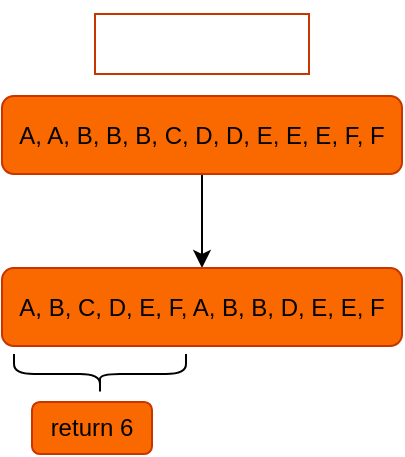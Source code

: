 <mxfile>
    <diagram id="xVxIHw1tB7rNhklh-mjT" name="Page-1">
        <mxGraphModel dx="571" dy="351" grid="1" gridSize="10" guides="1" tooltips="1" connect="1" arrows="1" fold="1" page="1" pageScale="1" pageWidth="850" pageHeight="1100" background="none" math="0" shadow="0">
            <root>
                <mxCell id="0"/>
                <mxCell id="1" parent="0"/>
                <mxCell id="5" value="" style="edgeStyle=none;html=1;" parent="1" source="2" target="4" edge="1">
                    <mxGeometry relative="1" as="geometry"/>
                </mxCell>
                <object label="A, A, B, B, B, C, D, D, E, E, E, F, F&lt;span style=&quot;color: rgba(0, 0, 0, 0); font-family: monospace; text-align: start; background-color: rgb(24, 20, 29); font-size: 0px;&quot;&gt;%3CmxGraphModel%3E%3Croot%3E%3CmxCell%20id%3D%220%22%2F%3E%3CmxCell%20id%3D%221%22%20parent%3D%220%22%2F%3E%3CmxCell%20id%3D%222%22%20value%3D%22%26lt%3Bfont%20color%3D%26quot%3B%23ffffff%26quot%3B%20style%3D%26quot%3Bfont-size%3A%2036px%3B%26quot%3B%26gt%3Bnums%26lt%3B%2Ffont%26gt%3B%22%20style%3D%22text%3BstrokeColor%3D%23C73500%3Balign%3Dcenter%3BfillColor%3Dnone%3Bhtml%3D1%3BverticalAlign%3Dmiddle%3BwhiteSpace%3Dwrap%3Brounded%3D0%3BfontColor%3D%23000000%3Bshadow%3D0%3B%22%20vertex%3D%221%22%20parent%3D%221%22%3E%3CmxGeometry%20x%3D%22174%22%20y%3D%22-10%22%20width%3D%22107%22%20height%3D%2230%22%20as%3D%22geometry%22%2F%3E%3C%2FmxCell%3E%3C%2Froot%3E%3C%2FmxGraphModel%3E&lt;/span&gt;" id="2">
                    <mxCell style="whiteSpace=wrap;html=1;fillColor=#fa6800;fontColor=#000000;strokeColor=#C73500;rounded=1;shadow=0;glass=0;" parent="1" vertex="1">
                        <mxGeometry x="150" y="141" width="200" height="39" as="geometry"/>
                    </mxCell>
                </object>
                <mxCell id="3" value="&lt;font color=&quot;#ffffff&quot; style=&quot;font-size: 36px;&quot;&gt;nums&lt;/font&gt;" style="text;strokeColor=#C73500;align=center;fillColor=none;html=1;verticalAlign=middle;whiteSpace=wrap;rounded=0;fontColor=#000000;shadow=0;" parent="1" vertex="1">
                    <mxGeometry x="196.5" y="100" width="107" height="30" as="geometry"/>
                </mxCell>
                <mxCell id="4" value="A, B, C, D, E, F, A, B, B, D, E, E, F" style="whiteSpace=wrap;html=1;fillColor=#fa6800;strokeColor=#C73500;fontColor=#000000;rounded=1;shadow=0;glass=0;" parent="1" vertex="1">
                    <mxGeometry x="150" y="227" width="200" height="39" as="geometry"/>
                </mxCell>
                <mxCell id="6" value="" style="shape=curlyBracket;whiteSpace=wrap;html=1;rounded=1;labelPosition=left;verticalLabelPosition=middle;align=right;verticalAlign=middle;rotation=-90;" vertex="1" parent="1">
                    <mxGeometry x="189" y="237" width="20" height="86" as="geometry"/>
                </mxCell>
                <mxCell id="7" value="return 6" style="whiteSpace=wrap;html=1;fillColor=#fa6800;strokeColor=#C73500;fontColor=#000000;rounded=1;shadow=0;glass=0;" vertex="1" parent="1">
                    <mxGeometry x="165" y="294" width="60" height="26" as="geometry"/>
                </mxCell>
            </root>
        </mxGraphModel>
    </diagram>
</mxfile>